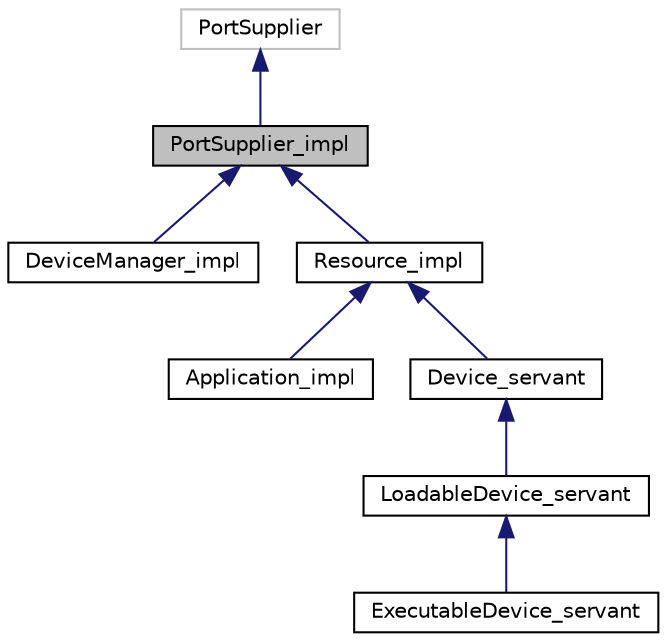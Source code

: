 digraph "PortSupplier_impl"
{
 // INTERACTIVE_SVG=YES
  edge [fontname="Helvetica",fontsize="10",labelfontname="Helvetica",labelfontsize="10"];
  node [fontname="Helvetica",fontsize="10",shape=record];
  Node1 [label="PortSupplier_impl",height=0.2,width=0.4,color="black", fillcolor="grey75", style="filled", fontcolor="black"];
  Node2 -> Node1 [dir="back",color="midnightblue",fontsize="10",style="solid",fontname="Helvetica"];
  Node2 [label="PortSupplier",height=0.2,width=0.4,color="grey75", fillcolor="white", style="filled"];
  Node1 -> Node3 [dir="back",color="midnightblue",fontsize="10",style="solid",fontname="Helvetica"];
  Node3 [label="DeviceManager_impl",height=0.2,width=0.4,color="black", fillcolor="white", style="filled",URL="$class_device_manager__impl.html",tooltip="The DeviceManager interface is used to manage a set of logical devices and services. "];
  Node1 -> Node4 [dir="back",color="midnightblue",fontsize="10",style="solid",fontname="Helvetica"];
  Node4 [label="Resource_impl",height=0.2,width=0.4,color="black", fillcolor="white", style="filled",URL="$class_resource__impl.html",tooltip="The Resource interface provides a common API for the control and configuration of a software componen..."];
  Node4 -> Node5 [dir="back",color="midnightblue",fontsize="10",style="solid",fontname="Helvetica"];
  Node5 [label="Application_impl",height=0.2,width=0.4,color="black", fillcolor="white", style="filled",URL="$class_application__impl.html",tooltip="The Application class provides the interface for the control, configuration, and status of an instant..."];
  Node4 -> Node6 [dir="back",color="midnightblue",fontsize="10",style="solid",fontname="Helvetica"];
  Node6 [label="Device_servant",height=0.2,width=0.4,color="black", fillcolor="white", style="filled",URL="$class_device__servant.html",tooltip="A device is a type of resource and has all the requirements associated with the Resource interface..."];
  Node6 -> Node7 [dir="back",color="midnightblue",fontsize="10",style="solid",fontname="Helvetica"];
  Node7 [label="LoadableDevice_servant",height=0.2,width=0.4,color="black", fillcolor="white", style="filled",URL="$class_loadable_device__servant.html",tooltip="This interface extends the Device interface by adding software loading and unloading behavior to a de..."];
  Node7 -> Node8 [dir="back",color="midnightblue",fontsize="10",style="solid",fontname="Helvetica"];
  Node8 [label="ExecutableDevice_servant",height=0.2,width=0.4,color="black", fillcolor="white", style="filled",URL="$class_executable_device__servant.html",tooltip="This interface extends the LoadableDevice interface by adding execute and terminate behavior to a dev..."];
}
